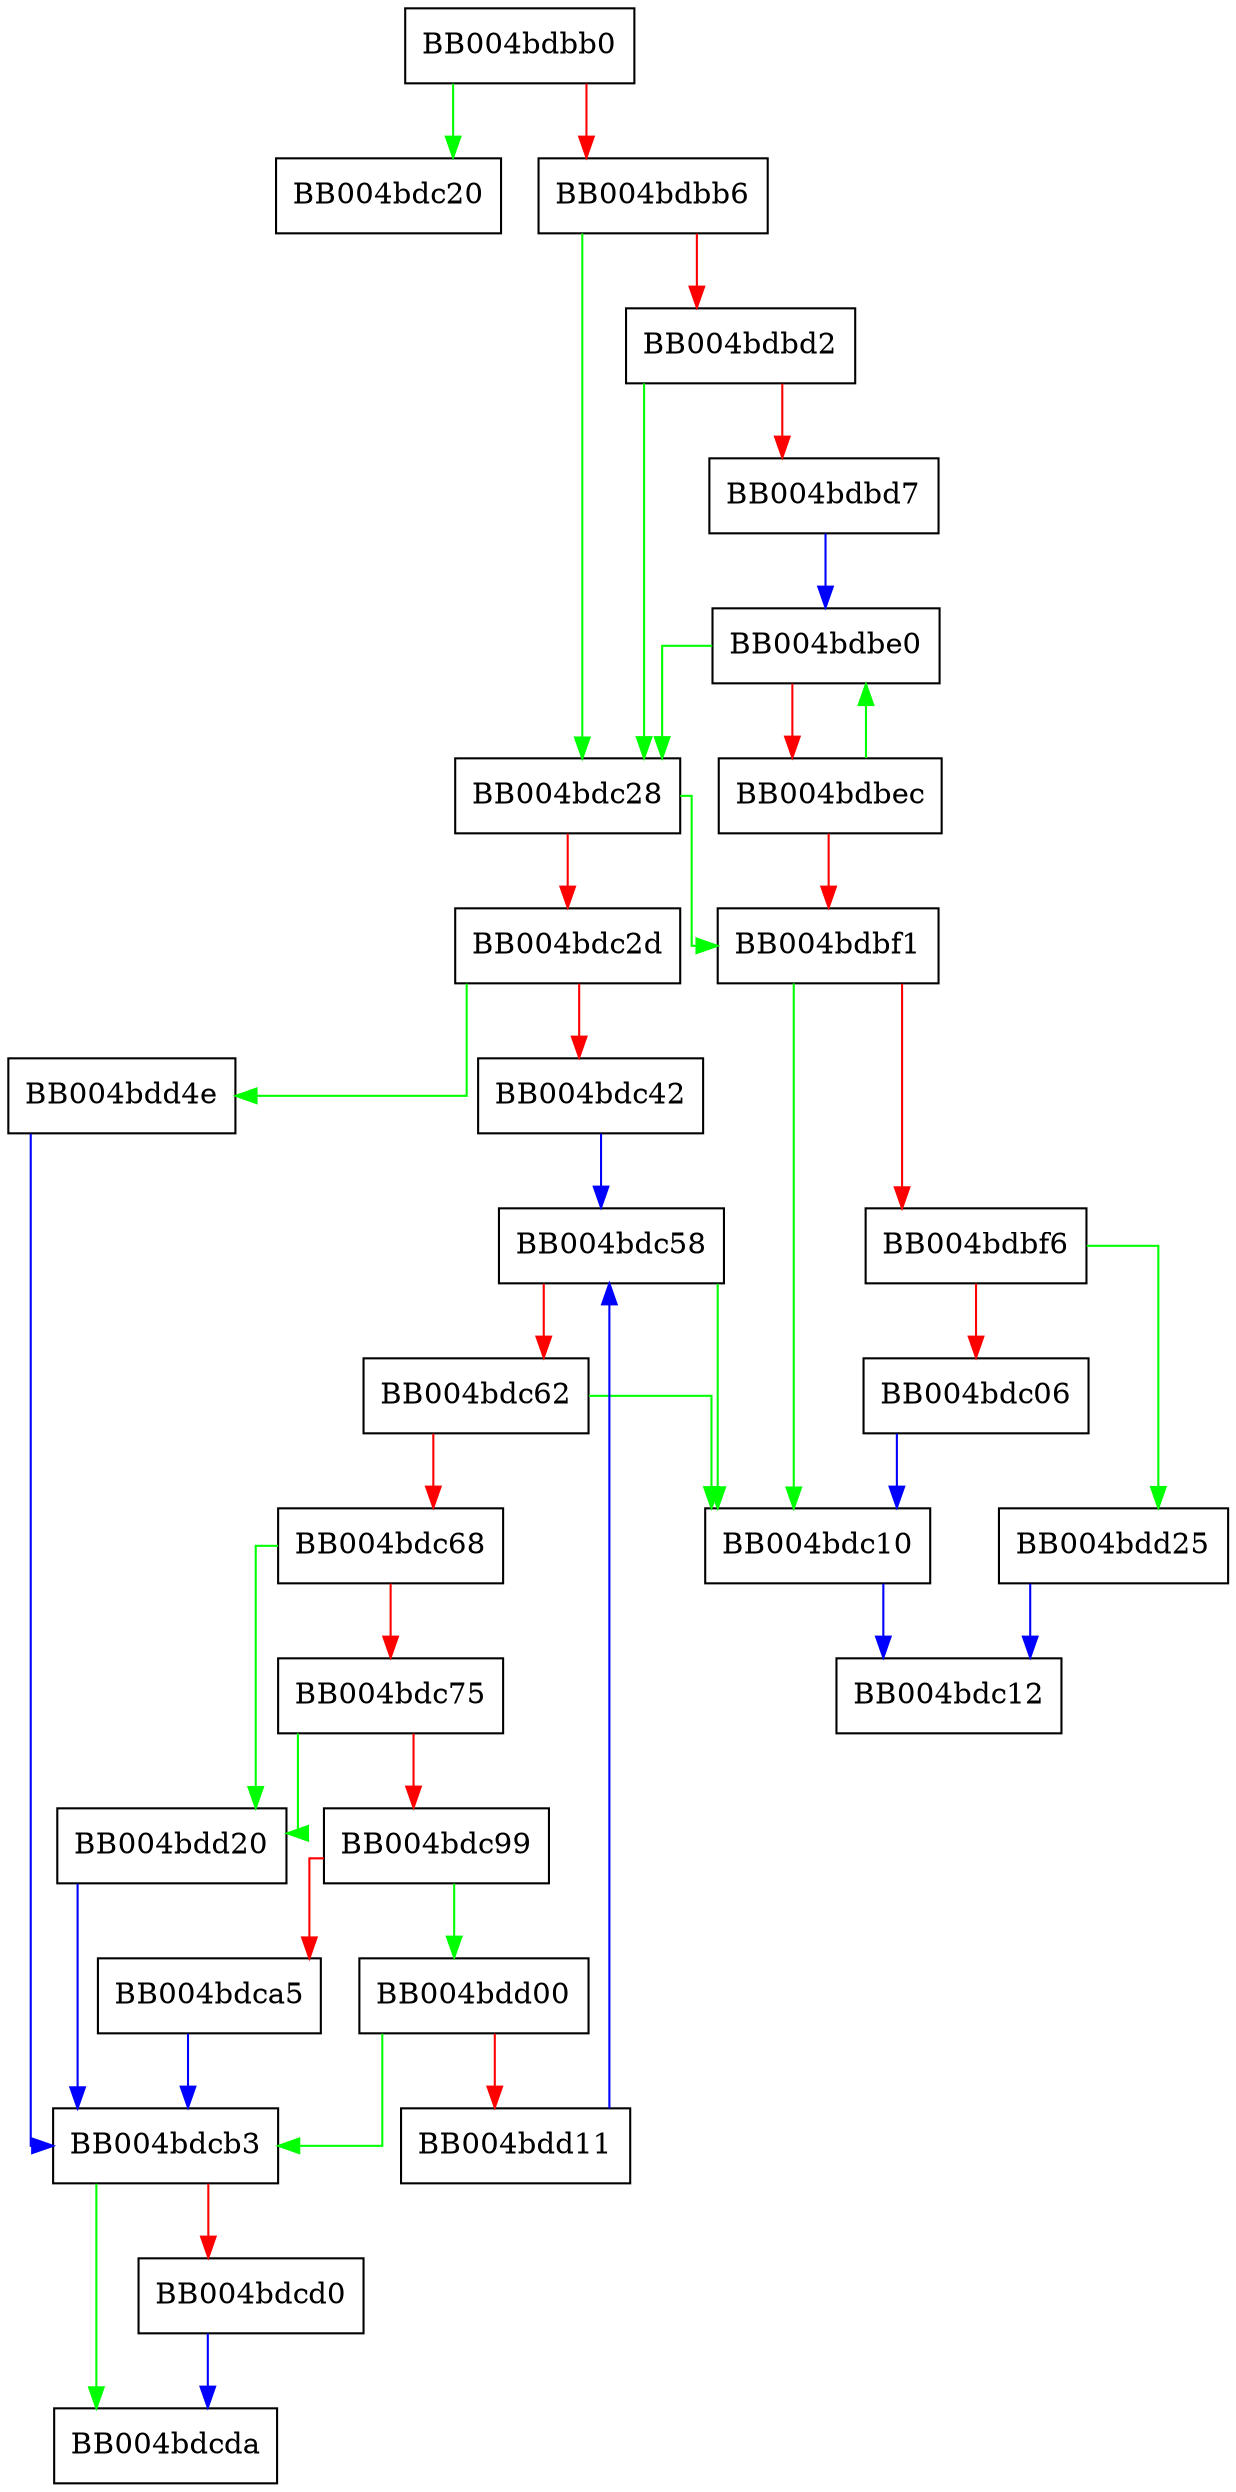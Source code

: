 digraph ossl_quic_sstream_get_stream_frame {
  node [shape="box"];
  graph [splines=ortho];
  BB004bdbb0 -> BB004bdc20 [color="green"];
  BB004bdbb0 -> BB004bdbb6 [color="red"];
  BB004bdbb6 -> BB004bdc28 [color="green"];
  BB004bdbb6 -> BB004bdbd2 [color="red"];
  BB004bdbd2 -> BB004bdc28 [color="green"];
  BB004bdbd2 -> BB004bdbd7 [color="red"];
  BB004bdbd7 -> BB004bdbe0 [color="blue"];
  BB004bdbe0 -> BB004bdc28 [color="green"];
  BB004bdbe0 -> BB004bdbec [color="red"];
  BB004bdbec -> BB004bdbe0 [color="green"];
  BB004bdbec -> BB004bdbf1 [color="red"];
  BB004bdbf1 -> BB004bdc10 [color="green"];
  BB004bdbf1 -> BB004bdbf6 [color="red"];
  BB004bdbf6 -> BB004bdd25 [color="green"];
  BB004bdbf6 -> BB004bdc06 [color="red"];
  BB004bdc06 -> BB004bdc10 [color="blue"];
  BB004bdc10 -> BB004bdc12 [color="blue"];
  BB004bdc28 -> BB004bdbf1 [color="green"];
  BB004bdc28 -> BB004bdc2d [color="red"];
  BB004bdc2d -> BB004bdd4e [color="green"];
  BB004bdc2d -> BB004bdc42 [color="red"];
  BB004bdc42 -> BB004bdc58 [color="blue"];
  BB004bdc58 -> BB004bdc10 [color="green"];
  BB004bdc58 -> BB004bdc62 [color="red"];
  BB004bdc62 -> BB004bdc10 [color="green"];
  BB004bdc62 -> BB004bdc68 [color="red"];
  BB004bdc68 -> BB004bdd20 [color="green"];
  BB004bdc68 -> BB004bdc75 [color="red"];
  BB004bdc75 -> BB004bdd20 [color="green"];
  BB004bdc75 -> BB004bdc99 [color="red"];
  BB004bdc99 -> BB004bdd00 [color="green"];
  BB004bdc99 -> BB004bdca5 [color="red"];
  BB004bdca5 -> BB004bdcb3 [color="blue"];
  BB004bdcb3 -> BB004bdcda [color="green"];
  BB004bdcb3 -> BB004bdcd0 [color="red"];
  BB004bdcd0 -> BB004bdcda [color="blue"];
  BB004bdd00 -> BB004bdcb3 [color="green"];
  BB004bdd00 -> BB004bdd11 [color="red"];
  BB004bdd11 -> BB004bdc58 [color="blue"];
  BB004bdd20 -> BB004bdcb3 [color="blue"];
  BB004bdd25 -> BB004bdc12 [color="blue"];
  BB004bdd4e -> BB004bdcb3 [color="blue"];
}
